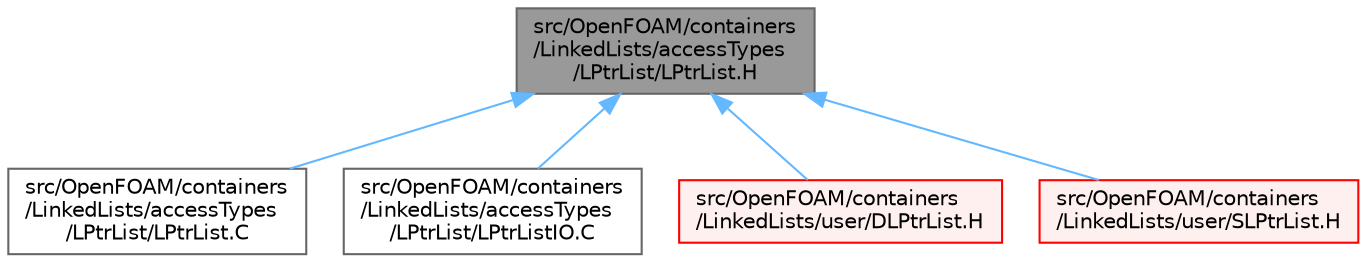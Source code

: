 digraph "src/OpenFOAM/containers/LinkedLists/accessTypes/LPtrList/LPtrList.H"
{
 // LATEX_PDF_SIZE
  bgcolor="transparent";
  edge [fontname=Helvetica,fontsize=10,labelfontname=Helvetica,labelfontsize=10];
  node [fontname=Helvetica,fontsize=10,shape=box,height=0.2,width=0.4];
  Node1 [id="Node000001",label="src/OpenFOAM/containers\l/LinkedLists/accessTypes\l/LPtrList/LPtrList.H",height=0.2,width=0.4,color="gray40", fillcolor="grey60", style="filled", fontcolor="black",tooltip=" "];
  Node1 -> Node2 [id="edge1_Node000001_Node000002",dir="back",color="steelblue1",style="solid",tooltip=" "];
  Node2 [id="Node000002",label="src/OpenFOAM/containers\l/LinkedLists/accessTypes\l/LPtrList/LPtrList.C",height=0.2,width=0.4,color="grey40", fillcolor="white", style="filled",URL="$LPtrList_8C.html",tooltip=" "];
  Node1 -> Node3 [id="edge2_Node000001_Node000003",dir="back",color="steelblue1",style="solid",tooltip=" "];
  Node3 [id="Node000003",label="src/OpenFOAM/containers\l/LinkedLists/accessTypes\l/LPtrList/LPtrListIO.C",height=0.2,width=0.4,color="grey40", fillcolor="white", style="filled",URL="$LPtrListIO_8C.html",tooltip=" "];
  Node1 -> Node4 [id="edge3_Node000001_Node000004",dir="back",color="steelblue1",style="solid",tooltip=" "];
  Node4 [id="Node000004",label="src/OpenFOAM/containers\l/LinkedLists/user/DLPtrList.H",height=0.2,width=0.4,color="red", fillcolor="#FFF0F0", style="filled",URL="$DLPtrList_8H.html",tooltip="Non-intrusive doubly-linked pointer list."];
  Node1 -> Node12 [id="edge4_Node000001_Node000012",dir="back",color="steelblue1",style="solid",tooltip=" "];
  Node12 [id="Node000012",label="src/OpenFOAM/containers\l/LinkedLists/user/SLPtrList.H",height=0.2,width=0.4,color="red", fillcolor="#FFF0F0", style="filled",URL="$SLPtrList_8H.html",tooltip="Non-intrusive singly-linked pointer list."];
}
